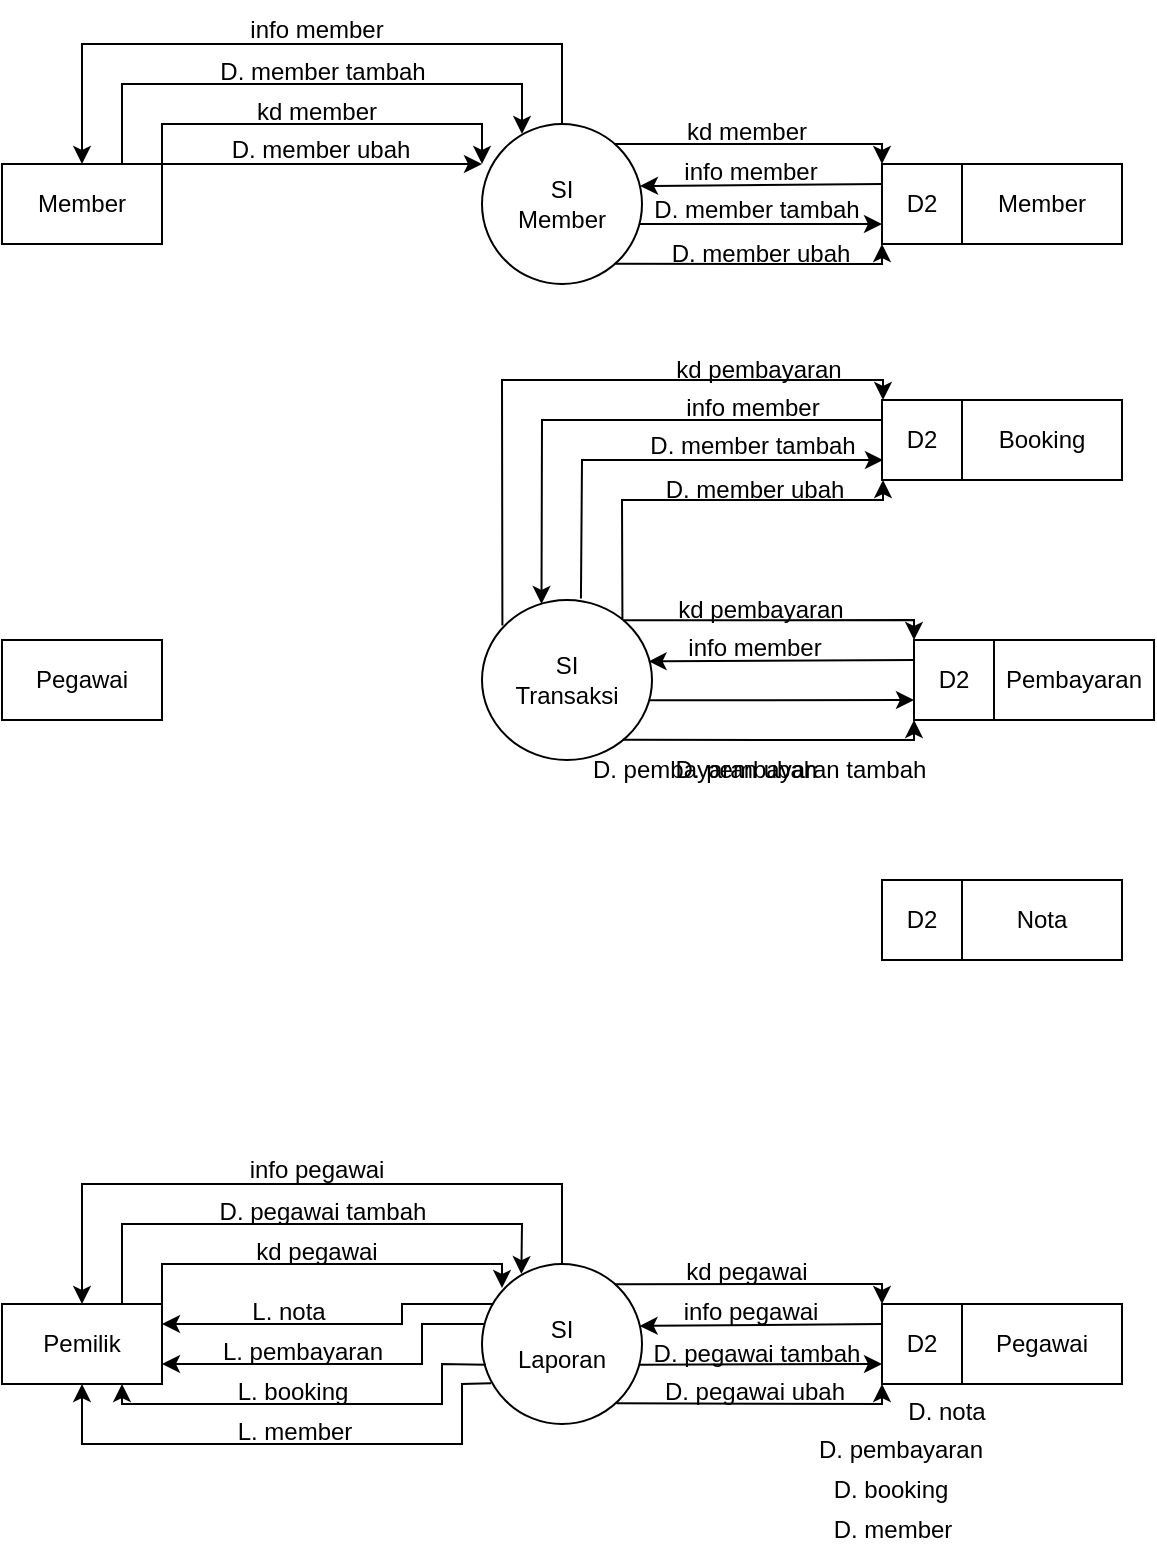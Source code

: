 <mxfile version="27.0.5" pages="3">
  <diagram name="level 0" id="R2WrA_b4PZg_kvOdXJxK">
    <mxGraphModel dx="335" dy="370" grid="1" gridSize="10" guides="1" tooltips="1" connect="1" arrows="1" fold="1" page="1" pageScale="1" pageWidth="827" pageHeight="1169" math="0" shadow="0">
      <root>
        <mxCell id="0" />
        <mxCell id="1" parent="0" />
        <mxCell id="bVanpwqHbQmfxKAmiebS-1" value="Member" style="rounded=0;whiteSpace=wrap;html=1;" vertex="1" parent="1">
          <mxGeometry x="80" y="82" width="80" height="40" as="geometry" />
        </mxCell>
        <mxCell id="bVanpwqHbQmfxKAmiebS-2" value="SI&lt;div&gt;Member&lt;/div&gt;" style="ellipse;whiteSpace=wrap;html=1;" vertex="1" parent="1">
          <mxGeometry x="320" y="62" width="80" height="80" as="geometry" />
        </mxCell>
        <mxCell id="bVanpwqHbQmfxKAmiebS-3" value="Member" style="rounded=0;whiteSpace=wrap;html=1;" vertex="1" parent="1">
          <mxGeometry x="560" y="82" width="80" height="40" as="geometry" />
        </mxCell>
        <mxCell id="bVanpwqHbQmfxKAmiebS-4" value="D2" style="rounded=0;whiteSpace=wrap;html=1;" vertex="1" parent="1">
          <mxGeometry x="520" y="82" width="40" height="40" as="geometry" />
        </mxCell>
        <mxCell id="bVanpwqHbQmfxKAmiebS-5" value="Pegawai" style="rounded=0;whiteSpace=wrap;html=1;" vertex="1" parent="1">
          <mxGeometry x="80" y="320" width="80" height="40" as="geometry" />
        </mxCell>
        <mxCell id="bVanpwqHbQmfxKAmiebS-6" value="SI&lt;div&gt;Transaksi&lt;/div&gt;" style="ellipse;whiteSpace=wrap;html=1;" vertex="1" parent="1">
          <mxGeometry x="320" y="300" width="85" height="80" as="geometry" />
        </mxCell>
        <mxCell id="bVanpwqHbQmfxKAmiebS-7" value="Pemilik" style="rounded=0;whiteSpace=wrap;html=1;" vertex="1" parent="1">
          <mxGeometry x="80" y="652" width="80" height="40" as="geometry" />
        </mxCell>
        <mxCell id="bVanpwqHbQmfxKAmiebS-8" value="SI&lt;div&gt;Laporan&lt;/div&gt;" style="ellipse;whiteSpace=wrap;html=1;" vertex="1" parent="1">
          <mxGeometry x="320" y="632" width="80" height="80" as="geometry" />
        </mxCell>
        <mxCell id="bVanpwqHbQmfxKAmiebS-9" value="Pegawai" style="rounded=0;whiteSpace=wrap;html=1;" vertex="1" parent="1">
          <mxGeometry x="560" y="652" width="80" height="40" as="geometry" />
        </mxCell>
        <mxCell id="bVanpwqHbQmfxKAmiebS-10" value="D2" style="rounded=0;whiteSpace=wrap;html=1;" vertex="1" parent="1">
          <mxGeometry x="520" y="652" width="40" height="40" as="geometry" />
        </mxCell>
        <mxCell id="bVanpwqHbQmfxKAmiebS-11" value="Booking" style="rounded=0;whiteSpace=wrap;html=1;" vertex="1" parent="1">
          <mxGeometry x="560" y="200" width="80" height="40" as="geometry" />
        </mxCell>
        <mxCell id="bVanpwqHbQmfxKAmiebS-12" value="D2" style="rounded=0;whiteSpace=wrap;html=1;" vertex="1" parent="1">
          <mxGeometry x="520" y="200" width="40" height="40" as="geometry" />
        </mxCell>
        <mxCell id="bVanpwqHbQmfxKAmiebS-17" value="Pembayaran" style="rounded=0;whiteSpace=wrap;html=1;" vertex="1" parent="1">
          <mxGeometry x="576" y="320" width="80" height="40" as="geometry" />
        </mxCell>
        <mxCell id="bVanpwqHbQmfxKAmiebS-18" value="D2" style="rounded=0;whiteSpace=wrap;html=1;" vertex="1" parent="1">
          <mxGeometry x="536" y="320" width="40" height="40" as="geometry" />
        </mxCell>
        <mxCell id="bVanpwqHbQmfxKAmiebS-19" value="Nota" style="rounded=0;whiteSpace=wrap;html=1;" vertex="1" parent="1">
          <mxGeometry x="560" y="440" width="80" height="40" as="geometry" />
        </mxCell>
        <mxCell id="bVanpwqHbQmfxKAmiebS-20" value="D2" style="rounded=0;whiteSpace=wrap;html=1;" vertex="1" parent="1">
          <mxGeometry x="520" y="440" width="40" height="40" as="geometry" />
        </mxCell>
        <mxCell id="bVanpwqHbQmfxKAmiebS-29" value="" style="endArrow=classic;html=1;rounded=0;exitX=0.75;exitY=0;exitDx=0;exitDy=0;entryX=0.246;entryY=0.063;entryDx=0;entryDy=0;entryPerimeter=0;" edge="1" parent="1" source="bVanpwqHbQmfxKAmiebS-7" target="bVanpwqHbQmfxKAmiebS-8">
          <mxGeometry width="50" height="50" relative="1" as="geometry">
            <mxPoint x="240" y="662" as="sourcePoint" />
            <mxPoint x="290" y="612" as="targetPoint" />
            <Array as="points">
              <mxPoint x="140" y="612" />
              <mxPoint x="340" y="612" />
            </Array>
          </mxGeometry>
        </mxCell>
        <mxCell id="bVanpwqHbQmfxKAmiebS-30" value="D. pegawai tambah" style="text;html=1;align=center;verticalAlign=middle;resizable=0;points=[];autosize=1;strokeColor=none;fillColor=none;" vertex="1" parent="1">
          <mxGeometry x="175" y="591" width="130" height="30" as="geometry" />
        </mxCell>
        <mxCell id="bVanpwqHbQmfxKAmiebS-31" value="" style="endArrow=classic;html=1;rounded=0;entryX=0.5;entryY=0;entryDx=0;entryDy=0;exitX=0.5;exitY=0;exitDx=0;exitDy=0;" edge="1" parent="1" source="bVanpwqHbQmfxKAmiebS-8" target="bVanpwqHbQmfxKAmiebS-7">
          <mxGeometry width="50" height="50" relative="1" as="geometry">
            <mxPoint x="210" y="602" as="sourcePoint" />
            <mxPoint x="260" y="552" as="targetPoint" />
            <Array as="points">
              <mxPoint x="360" y="592" />
              <mxPoint x="120" y="592" />
            </Array>
          </mxGeometry>
        </mxCell>
        <mxCell id="bVanpwqHbQmfxKAmiebS-32" value="info pegawai" style="text;html=1;align=center;verticalAlign=middle;resizable=0;points=[];autosize=1;strokeColor=none;fillColor=none;" vertex="1" parent="1">
          <mxGeometry x="192" y="570" width="90" height="30" as="geometry" />
        </mxCell>
        <mxCell id="bVanpwqHbQmfxKAmiebS-38" value="" style="endArrow=classic;html=1;rounded=0;exitX=0;exitY=0.25;exitDx=0;exitDy=0;entryX=0.985;entryY=0.387;entryDx=0;entryDy=0;entryPerimeter=0;" edge="1" parent="1" source="bVanpwqHbQmfxKAmiebS-10" target="bVanpwqHbQmfxKAmiebS-8">
          <mxGeometry width="50" height="50" relative="1" as="geometry">
            <mxPoint x="470" y="652" as="sourcePoint" />
            <mxPoint x="430" y="662" as="targetPoint" />
          </mxGeometry>
        </mxCell>
        <mxCell id="bVanpwqHbQmfxKAmiebS-39" value="" style="endArrow=classic;html=1;rounded=0;exitX=0.982;exitY=0.629;exitDx=0;exitDy=0;exitPerimeter=0;entryX=0;entryY=0.75;entryDx=0;entryDy=0;" edge="1" parent="1" source="bVanpwqHbQmfxKAmiebS-8" target="bVanpwqHbQmfxKAmiebS-10">
          <mxGeometry width="50" height="50" relative="1" as="geometry">
            <mxPoint x="470" y="652" as="sourcePoint" />
            <mxPoint x="520" y="702" as="targetPoint" />
          </mxGeometry>
        </mxCell>
        <mxCell id="bVanpwqHbQmfxKAmiebS-40" value="D. pegawai tambah" style="text;html=1;align=center;verticalAlign=middle;resizable=0;points=[];autosize=1;strokeColor=none;fillColor=none;" vertex="1" parent="1">
          <mxGeometry x="392" y="662" width="130" height="30" as="geometry" />
        </mxCell>
        <mxCell id="bVanpwqHbQmfxKAmiebS-41" value="info pegawai" style="text;html=1;align=center;verticalAlign=middle;resizable=0;points=[];autosize=1;strokeColor=none;fillColor=none;" vertex="1" parent="1">
          <mxGeometry x="409" y="641" width="90" height="30" as="geometry" />
        </mxCell>
        <mxCell id="bVanpwqHbQmfxKAmiebS-47" value="D. nota" style="text;html=1;align=center;verticalAlign=middle;resizable=0;points=[];autosize=1;strokeColor=none;fillColor=none;" vertex="1" parent="1">
          <mxGeometry x="522" y="691" width="60" height="30" as="geometry" />
        </mxCell>
        <mxCell id="bVanpwqHbQmfxKAmiebS-49" value="D. pembayaran" style="text;html=1;align=center;verticalAlign=middle;resizable=0;points=[];autosize=1;strokeColor=none;fillColor=none;" vertex="1" parent="1">
          <mxGeometry x="474" y="710" width="110" height="30" as="geometry" />
        </mxCell>
        <mxCell id="bVanpwqHbQmfxKAmiebS-51" value="D. booking" style="text;html=1;align=center;verticalAlign=middle;resizable=0;points=[];autosize=1;strokeColor=none;fillColor=none;" vertex="1" parent="1">
          <mxGeometry x="484" y="730" width="80" height="30" as="geometry" />
        </mxCell>
        <mxCell id="bVanpwqHbQmfxKAmiebS-52" value="D. member" style="text;html=1;align=center;verticalAlign=middle;resizable=0;points=[];autosize=1;strokeColor=none;fillColor=none;" vertex="1" parent="1">
          <mxGeometry x="485" y="750" width="80" height="30" as="geometry" />
        </mxCell>
        <mxCell id="bVanpwqHbQmfxKAmiebS-56" value="" style="endArrow=classic;html=1;rounded=0;exitX=0.057;exitY=0.746;exitDx=0;exitDy=0;exitPerimeter=0;entryX=0.5;entryY=1;entryDx=0;entryDy=0;" edge="1" parent="1" source="bVanpwqHbQmfxKAmiebS-8" target="bVanpwqHbQmfxKAmiebS-7">
          <mxGeometry width="50" height="50" relative="1" as="geometry">
            <mxPoint x="212" y="762" as="sourcePoint" />
            <mxPoint x="140" y="712" as="targetPoint" />
            <Array as="points">
              <mxPoint x="310" y="692" />
              <mxPoint x="310" y="722" />
              <mxPoint x="120" y="722" />
            </Array>
          </mxGeometry>
        </mxCell>
        <mxCell id="bVanpwqHbQmfxKAmiebS-57" value="" style="endArrow=classic;html=1;rounded=0;entryX=0.75;entryY=1;entryDx=0;entryDy=0;exitX=0.024;exitY=0.629;exitDx=0;exitDy=0;exitPerimeter=0;" edge="1" parent="1" source="bVanpwqHbQmfxKAmiebS-8" target="bVanpwqHbQmfxKAmiebS-7">
          <mxGeometry width="50" height="50" relative="1" as="geometry">
            <mxPoint x="210" y="672" as="sourcePoint" />
            <mxPoint x="260" y="622" as="targetPoint" />
            <Array as="points">
              <mxPoint x="300" y="682" />
              <mxPoint x="300" y="702" />
              <mxPoint x="140" y="702" />
            </Array>
          </mxGeometry>
        </mxCell>
        <mxCell id="bVanpwqHbQmfxKAmiebS-58" value="" style="endArrow=classic;html=1;rounded=0;entryX=1;entryY=0.75;entryDx=0;entryDy=0;exitX=0.017;exitY=0.375;exitDx=0;exitDy=0;exitPerimeter=0;" edge="1" parent="1" source="bVanpwqHbQmfxKAmiebS-8" target="bVanpwqHbQmfxKAmiebS-7">
          <mxGeometry width="50" height="50" relative="1" as="geometry">
            <mxPoint x="310" y="652" as="sourcePoint" />
            <mxPoint x="280" y="642" as="targetPoint" />
            <Array as="points">
              <mxPoint x="290" y="662" />
              <mxPoint x="290" y="682" />
            </Array>
          </mxGeometry>
        </mxCell>
        <mxCell id="bVanpwqHbQmfxKAmiebS-59" value="" style="endArrow=classic;html=1;rounded=0;entryX=1;entryY=0.25;entryDx=0;entryDy=0;exitX=0.067;exitY=0.25;exitDx=0;exitDy=0;exitPerimeter=0;" edge="1" parent="1" source="bVanpwqHbQmfxKAmiebS-8" target="bVanpwqHbQmfxKAmiebS-7">
          <mxGeometry width="50" height="50" relative="1" as="geometry">
            <mxPoint x="230" y="662" as="sourcePoint" />
            <mxPoint x="280" y="612" as="targetPoint" />
            <Array as="points">
              <mxPoint x="280" y="652" />
              <mxPoint x="280" y="662" />
            </Array>
          </mxGeometry>
        </mxCell>
        <mxCell id="bVanpwqHbQmfxKAmiebS-60" value="L. nota" style="text;html=1;align=center;verticalAlign=middle;resizable=0;points=[];autosize=1;strokeColor=none;fillColor=none;" vertex="1" parent="1">
          <mxGeometry x="193" y="641" width="60" height="30" as="geometry" />
        </mxCell>
        <mxCell id="bVanpwqHbQmfxKAmiebS-61" value="L. pembayaran" style="text;html=1;align=center;verticalAlign=middle;resizable=0;points=[];autosize=1;strokeColor=none;fillColor=none;" vertex="1" parent="1">
          <mxGeometry x="180" y="661" width="100" height="30" as="geometry" />
        </mxCell>
        <mxCell id="bVanpwqHbQmfxKAmiebS-62" value="L. booking" style="text;html=1;align=center;verticalAlign=middle;resizable=0;points=[];autosize=1;strokeColor=none;fillColor=none;" vertex="1" parent="1">
          <mxGeometry x="185" y="681" width="80" height="30" as="geometry" />
        </mxCell>
        <mxCell id="bVanpwqHbQmfxKAmiebS-63" value="L. member" style="text;html=1;align=center;verticalAlign=middle;resizable=0;points=[];autosize=1;strokeColor=none;fillColor=none;" vertex="1" parent="1">
          <mxGeometry x="186" y="701" width="80" height="30" as="geometry" />
        </mxCell>
        <mxCell id="bVanpwqHbQmfxKAmiebS-65" value="" style="endArrow=classic;html=1;rounded=0;exitX=0.75;exitY=0;exitDx=0;exitDy=0;entryX=0.246;entryY=0.063;entryDx=0;entryDy=0;entryPerimeter=0;" edge="1" parent="1">
          <mxGeometry width="50" height="50" relative="1" as="geometry">
            <mxPoint x="140" y="82" as="sourcePoint" />
            <mxPoint x="340" y="67" as="targetPoint" />
            <Array as="points">
              <mxPoint x="140" y="42" />
              <mxPoint x="340" y="42" />
            </Array>
          </mxGeometry>
        </mxCell>
        <mxCell id="bVanpwqHbQmfxKAmiebS-66" value="D. member tambah" style="text;html=1;align=center;verticalAlign=middle;resizable=0;points=[];autosize=1;strokeColor=none;fillColor=none;" vertex="1" parent="1">
          <mxGeometry x="175" y="21" width="130" height="30" as="geometry" />
        </mxCell>
        <mxCell id="bVanpwqHbQmfxKAmiebS-67" value="" style="endArrow=classic;html=1;rounded=0;entryX=0.5;entryY=0;entryDx=0;entryDy=0;exitX=0.5;exitY=0;exitDx=0;exitDy=0;" edge="1" parent="1">
          <mxGeometry width="50" height="50" relative="1" as="geometry">
            <mxPoint x="360" y="62" as="sourcePoint" />
            <mxPoint x="120" y="82" as="targetPoint" />
            <Array as="points">
              <mxPoint x="360" y="22" />
              <mxPoint x="120" y="22" />
            </Array>
          </mxGeometry>
        </mxCell>
        <mxCell id="bVanpwqHbQmfxKAmiebS-68" value="info member" style="text;html=1;align=center;verticalAlign=middle;resizable=0;points=[];autosize=1;strokeColor=none;fillColor=none;" vertex="1" parent="1">
          <mxGeometry x="192" width="90" height="30" as="geometry" />
        </mxCell>
        <mxCell id="bVanpwqHbQmfxKAmiebS-69" value="" style="endArrow=classic;html=1;rounded=0;exitX=0;exitY=0.25;exitDx=0;exitDy=0;entryX=0.985;entryY=0.387;entryDx=0;entryDy=0;entryPerimeter=0;" edge="1" parent="1">
          <mxGeometry width="50" height="50" relative="1" as="geometry">
            <mxPoint x="520" y="92" as="sourcePoint" />
            <mxPoint x="399" y="93" as="targetPoint" />
          </mxGeometry>
        </mxCell>
        <mxCell id="bVanpwqHbQmfxKAmiebS-70" value="" style="endArrow=classic;html=1;rounded=0;exitX=0.982;exitY=0.629;exitDx=0;exitDy=0;exitPerimeter=0;entryX=0;entryY=0.75;entryDx=0;entryDy=0;" edge="1" parent="1">
          <mxGeometry width="50" height="50" relative="1" as="geometry">
            <mxPoint x="399" y="112" as="sourcePoint" />
            <mxPoint x="520" y="112" as="targetPoint" />
          </mxGeometry>
        </mxCell>
        <mxCell id="bVanpwqHbQmfxKAmiebS-71" value="D. member tambah" style="text;html=1;align=center;verticalAlign=middle;resizable=0;points=[];autosize=1;strokeColor=none;fillColor=none;" vertex="1" parent="1">
          <mxGeometry x="392" y="90" width="130" height="30" as="geometry" />
        </mxCell>
        <mxCell id="bVanpwqHbQmfxKAmiebS-72" value="info member" style="text;html=1;align=center;verticalAlign=middle;resizable=0;points=[];autosize=1;strokeColor=none;fillColor=none;" vertex="1" parent="1">
          <mxGeometry x="409" y="71" width="90" height="30" as="geometry" />
        </mxCell>
        <mxCell id="bVanpwqHbQmfxKAmiebS-73" value="" style="endArrow=classic;html=1;rounded=0;exitX=1;exitY=0;exitDx=0;exitDy=0;" edge="1" parent="1" source="bVanpwqHbQmfxKAmiebS-1">
          <mxGeometry width="50" height="50" relative="1" as="geometry">
            <mxPoint x="190" y="112" as="sourcePoint" />
            <mxPoint x="320" y="82" as="targetPoint" />
            <Array as="points">
              <mxPoint x="160" y="62" />
              <mxPoint x="320" y="62" />
            </Array>
          </mxGeometry>
        </mxCell>
        <mxCell id="bVanpwqHbQmfxKAmiebS-76" value="kd member" style="text;html=1;align=center;verticalAlign=middle;resizable=0;points=[];autosize=1;strokeColor=none;fillColor=none;" vertex="1" parent="1">
          <mxGeometry x="197" y="41" width="80" height="30" as="geometry" />
        </mxCell>
        <mxCell id="bVanpwqHbQmfxKAmiebS-77" value="" style="endArrow=classic;html=1;rounded=0;exitX=1;exitY=0;exitDx=0;exitDy=0;" edge="1" parent="1" source="bVanpwqHbQmfxKAmiebS-7">
          <mxGeometry width="50" height="50" relative="1" as="geometry">
            <mxPoint x="220" y="642" as="sourcePoint" />
            <mxPoint x="330" y="644" as="targetPoint" />
            <Array as="points">
              <mxPoint x="160" y="632" />
              <mxPoint x="330" y="632" />
            </Array>
          </mxGeometry>
        </mxCell>
        <mxCell id="bVanpwqHbQmfxKAmiebS-79" value="kd pegawai" style="text;html=1;align=center;verticalAlign=middle;resizable=0;points=[];autosize=1;strokeColor=none;fillColor=none;" vertex="1" parent="1">
          <mxGeometry x="197" y="611" width="80" height="30" as="geometry" />
        </mxCell>
        <mxCell id="bVanpwqHbQmfxKAmiebS-80" value="" style="endArrow=classic;html=1;rounded=0;exitX=0.831;exitY=0.126;exitDx=0;exitDy=0;entryX=0;entryY=0;entryDx=0;entryDy=0;exitPerimeter=0;" edge="1" parent="1" source="bVanpwqHbQmfxKAmiebS-8" target="bVanpwqHbQmfxKAmiebS-10">
          <mxGeometry width="50" height="50" relative="1" as="geometry">
            <mxPoint x="390" y="562" as="sourcePoint" />
            <mxPoint x="440" y="512" as="targetPoint" />
            <Array as="points">
              <mxPoint x="520" y="642" />
            </Array>
          </mxGeometry>
        </mxCell>
        <mxCell id="bVanpwqHbQmfxKAmiebS-81" value="kd pegawai" style="text;html=1;align=center;verticalAlign=middle;resizable=0;points=[];autosize=1;strokeColor=none;fillColor=none;" vertex="1" parent="1">
          <mxGeometry x="412" y="621" width="80" height="30" as="geometry" />
        </mxCell>
        <mxCell id="bVanpwqHbQmfxKAmiebS-82" value="" style="endArrow=classic;html=1;rounded=0;exitX=0.831;exitY=0.126;exitDx=0;exitDy=0;entryX=0;entryY=0;entryDx=0;entryDy=0;exitPerimeter=0;" edge="1" parent="1">
          <mxGeometry width="50" height="50" relative="1" as="geometry">
            <mxPoint x="386" y="72" as="sourcePoint" />
            <mxPoint x="520" y="82" as="targetPoint" />
            <Array as="points">
              <mxPoint x="520" y="72" />
            </Array>
          </mxGeometry>
        </mxCell>
        <mxCell id="bVanpwqHbQmfxKAmiebS-83" value="kd member" style="text;html=1;align=center;verticalAlign=middle;resizable=0;points=[];autosize=1;strokeColor=none;fillColor=none;" vertex="1" parent="1">
          <mxGeometry x="412" y="51" width="80" height="30" as="geometry" />
        </mxCell>
        <mxCell id="bVanpwqHbQmfxKAmiebS-84" value="" style="endArrow=classic;html=1;rounded=0;exitX=1;exitY=0;exitDx=0;exitDy=0;" edge="1" parent="1" source="bVanpwqHbQmfxKAmiebS-1">
          <mxGeometry width="50" height="50" relative="1" as="geometry">
            <mxPoint x="260" y="202" as="sourcePoint" />
            <mxPoint x="320" y="82" as="targetPoint" />
          </mxGeometry>
        </mxCell>
        <mxCell id="bVanpwqHbQmfxKAmiebS-85" value="D. member ubah" style="text;html=1;align=center;verticalAlign=middle;resizable=0;points=[];autosize=1;strokeColor=none;fillColor=none;" vertex="1" parent="1">
          <mxGeometry x="184" y="60" width="110" height="30" as="geometry" />
        </mxCell>
        <mxCell id="bVanpwqHbQmfxKAmiebS-87" value="" style="endArrow=classic;html=1;rounded=0;exitX=0.831;exitY=0.874;exitDx=0;exitDy=0;entryX=0;entryY=1;entryDx=0;entryDy=0;exitPerimeter=0;" edge="1" parent="1" source="bVanpwqHbQmfxKAmiebS-2" target="bVanpwqHbQmfxKAmiebS-4">
          <mxGeometry width="50" height="50" relative="1" as="geometry">
            <mxPoint x="410" y="132" as="sourcePoint" />
            <mxPoint x="520" y="132" as="targetPoint" />
            <Array as="points">
              <mxPoint x="520" y="132" />
            </Array>
          </mxGeometry>
        </mxCell>
        <mxCell id="bVanpwqHbQmfxKAmiebS-90" value="D. member ubah" style="text;html=1;align=center;verticalAlign=middle;resizable=0;points=[];autosize=1;strokeColor=none;fillColor=none;" vertex="1" parent="1">
          <mxGeometry x="404" y="112" width="110" height="30" as="geometry" />
        </mxCell>
        <mxCell id="bVanpwqHbQmfxKAmiebS-91" value="" style="endArrow=classic;html=1;rounded=0;exitX=0.841;exitY=0.871;exitDx=0;exitDy=0;exitPerimeter=0;entryX=0;entryY=1;entryDx=0;entryDy=0;" edge="1" parent="1" source="bVanpwqHbQmfxKAmiebS-8" target="bVanpwqHbQmfxKAmiebS-10">
          <mxGeometry width="50" height="50" relative="1" as="geometry">
            <mxPoint x="440" y="772" as="sourcePoint" />
            <mxPoint x="470" y="702" as="targetPoint" />
            <Array as="points">
              <mxPoint x="520" y="702" />
            </Array>
          </mxGeometry>
        </mxCell>
        <mxCell id="bVanpwqHbQmfxKAmiebS-92" value="D. pegawai ubah" style="text;html=1;align=center;verticalAlign=middle;resizable=0;points=[];autosize=1;strokeColor=none;fillColor=none;" vertex="1" parent="1">
          <mxGeometry x="401" y="681" width="110" height="30" as="geometry" />
        </mxCell>
        <mxCell id="bVanpwqHbQmfxKAmiebS-102" value="" style="endArrow=classic;html=1;rounded=0;exitX=0;exitY=0.25;exitDx=0;exitDy=0;entryX=0.98;entryY=0.383;entryDx=0;entryDy=0;entryPerimeter=0;" edge="1" parent="1" source="bVanpwqHbQmfxKAmiebS-18" target="bVanpwqHbQmfxKAmiebS-6">
          <mxGeometry width="50" height="50" relative="1" as="geometry">
            <mxPoint x="522" y="330" as="sourcePoint" />
            <mxPoint x="401" y="331" as="targetPoint" />
          </mxGeometry>
        </mxCell>
        <mxCell id="bVanpwqHbQmfxKAmiebS-103" value="" style="endArrow=classic;html=1;rounded=0;exitX=0.985;exitY=0.627;exitDx=0;exitDy=0;exitPerimeter=0;entryX=0;entryY=0.75;entryDx=0;entryDy=0;" edge="1" parent="1" source="bVanpwqHbQmfxKAmiebS-6" target="bVanpwqHbQmfxKAmiebS-18">
          <mxGeometry width="50" height="50" relative="1" as="geometry">
            <mxPoint x="401" y="350" as="sourcePoint" />
            <mxPoint x="522" y="350" as="targetPoint" />
          </mxGeometry>
        </mxCell>
        <mxCell id="bVanpwqHbQmfxKAmiebS-104" value="D. pembayaran tambah" style="text;html=1;align=center;verticalAlign=middle;resizable=0;points=[];autosize=1;strokeColor=none;fillColor=none;" vertex="1" parent="1">
          <mxGeometry x="404" y="370" width="150" height="30" as="geometry" />
        </mxCell>
        <mxCell id="bVanpwqHbQmfxKAmiebS-105" value="info member" style="text;html=1;align=center;verticalAlign=middle;resizable=0;points=[];autosize=1;strokeColor=none;fillColor=none;" vertex="1" parent="1">
          <mxGeometry x="411" y="309" width="90" height="30" as="geometry" />
        </mxCell>
        <mxCell id="bVanpwqHbQmfxKAmiebS-106" value="" style="endArrow=classic;html=1;rounded=0;entryX=0;entryY=0;entryDx=0;entryDy=0;exitX=0.832;exitY=0.127;exitDx=0;exitDy=0;exitPerimeter=0;" edge="1" parent="1" source="bVanpwqHbQmfxKAmiebS-6" target="bVanpwqHbQmfxKAmiebS-18">
          <mxGeometry width="50" height="50" relative="1" as="geometry">
            <mxPoint x="390" y="310" as="sourcePoint" />
            <mxPoint x="522" y="320" as="targetPoint" />
            <Array as="points">
              <mxPoint x="536" y="310" />
            </Array>
          </mxGeometry>
        </mxCell>
        <mxCell id="bVanpwqHbQmfxKAmiebS-107" value="" style="endArrow=classic;html=1;rounded=0;entryX=0;entryY=1;entryDx=0;entryDy=0;exitX=0.83;exitY=0.874;exitDx=0;exitDy=0;exitPerimeter=0;" edge="1" parent="1" source="bVanpwqHbQmfxKAmiebS-6" target="bVanpwqHbQmfxKAmiebS-18">
          <mxGeometry width="50" height="50" relative="1" as="geometry">
            <mxPoint x="390" y="370" as="sourcePoint" />
            <mxPoint x="522" y="360" as="targetPoint" />
            <Array as="points">
              <mxPoint x="536" y="370" />
            </Array>
          </mxGeometry>
        </mxCell>
        <mxCell id="bVanpwqHbQmfxKAmiebS-108" value="D. pembayaran ubah" style="text;html=1;align=center;verticalAlign=middle;resizable=0;points=[];autosize=1;strokeColor=none;fillColor=none;" vertex="1" parent="1">
          <mxGeometry x="361" y="370" width="140" height="30" as="geometry" />
        </mxCell>
        <mxCell id="bVanpwqHbQmfxKAmiebS-109" value="kd pembayaran" style="text;html=1;align=center;verticalAlign=middle;resizable=0;points=[];autosize=1;strokeColor=none;fillColor=none;" vertex="1" parent="1">
          <mxGeometry x="404" y="290" width="110" height="30" as="geometry" />
        </mxCell>
        <mxCell id="bVanpwqHbQmfxKAmiebS-111" value="" style="endArrow=classic;html=1;rounded=0;exitX=0;exitY=0.25;exitDx=0;exitDy=0;entryX=0.35;entryY=0.025;entryDx=0;entryDy=0;entryPerimeter=0;" edge="1" parent="1" target="bVanpwqHbQmfxKAmiebS-6">
          <mxGeometry width="50" height="50" relative="1" as="geometry">
            <mxPoint x="520.5" y="210" as="sourcePoint" />
            <mxPoint x="401.5" y="211" as="targetPoint" />
            <Array as="points">
              <mxPoint x="350" y="210" />
            </Array>
          </mxGeometry>
        </mxCell>
        <mxCell id="bVanpwqHbQmfxKAmiebS-112" value="" style="endArrow=classic;html=1;rounded=0;exitX=0.582;exitY=-0.009;exitDx=0;exitDy=0;exitPerimeter=0;entryX=0;entryY=0.75;entryDx=0;entryDy=0;" edge="1" parent="1" source="bVanpwqHbQmfxKAmiebS-6">
          <mxGeometry width="50" height="50" relative="1" as="geometry">
            <mxPoint x="402.5" y="230" as="sourcePoint" />
            <mxPoint x="520.5" y="230" as="targetPoint" />
            <Array as="points">
              <mxPoint x="370" y="230" />
            </Array>
          </mxGeometry>
        </mxCell>
        <mxCell id="bVanpwqHbQmfxKAmiebS-113" value="D. member tambah" style="text;html=1;align=center;verticalAlign=middle;resizable=0;points=[];autosize=1;strokeColor=none;fillColor=none;" vertex="1" parent="1">
          <mxGeometry x="389.5" y="208" width="130" height="30" as="geometry" />
        </mxCell>
        <mxCell id="bVanpwqHbQmfxKAmiebS-114" value="info member" style="text;html=1;align=center;verticalAlign=middle;resizable=0;points=[];autosize=1;strokeColor=none;fillColor=none;" vertex="1" parent="1">
          <mxGeometry x="409.5" y="189" width="90" height="30" as="geometry" />
        </mxCell>
        <mxCell id="bVanpwqHbQmfxKAmiebS-115" value="" style="endArrow=classic;html=1;rounded=0;entryX=0;entryY=0;entryDx=0;entryDy=0;exitX=0.12;exitY=0.16;exitDx=0;exitDy=0;exitPerimeter=0;shadow=0;" edge="1" parent="1" source="bVanpwqHbQmfxKAmiebS-6">
          <mxGeometry width="50" height="50" relative="1" as="geometry">
            <mxPoint x="389.5" y="190" as="sourcePoint" />
            <mxPoint x="520.5" y="200" as="targetPoint" />
            <Array as="points">
              <mxPoint x="330" y="190" />
              <mxPoint x="520.5" y="190" />
            </Array>
          </mxGeometry>
        </mxCell>
        <mxCell id="bVanpwqHbQmfxKAmiebS-116" value="" style="endArrow=classic;html=1;rounded=0;entryX=0;entryY=1;entryDx=0;entryDy=0;exitX=0.826;exitY=0.123;exitDx=0;exitDy=0;exitPerimeter=0;" edge="1" parent="1" source="bVanpwqHbQmfxKAmiebS-6">
          <mxGeometry width="50" height="50" relative="1" as="geometry">
            <mxPoint x="390" y="250" as="sourcePoint" />
            <mxPoint x="520.5" y="240" as="targetPoint" />
            <Array as="points">
              <mxPoint x="390" y="250" />
              <mxPoint x="520.5" y="250" />
            </Array>
          </mxGeometry>
        </mxCell>
        <mxCell id="bVanpwqHbQmfxKAmiebS-117" value="D. member ubah" style="text;html=1;align=center;verticalAlign=middle;resizable=0;points=[];autosize=1;strokeColor=none;fillColor=none;" vertex="1" parent="1">
          <mxGeometry x="401" y="230" width="110" height="30" as="geometry" />
        </mxCell>
        <mxCell id="bVanpwqHbQmfxKAmiebS-118" value="kd pembayaran" style="text;html=1;align=center;verticalAlign=middle;resizable=0;points=[];autosize=1;strokeColor=none;fillColor=none;" vertex="1" parent="1">
          <mxGeometry x="402.5" y="170" width="110" height="30" as="geometry" />
        </mxCell>
      </root>
    </mxGraphModel>
  </diagram>
  <diagram id="A4lJilHg67AQGWBduvcJ" name="booking">
    <mxGraphModel dx="820" dy="398" grid="1" gridSize="10" guides="1" tooltips="1" connect="1" arrows="1" fold="1" page="1" pageScale="1" pageWidth="827" pageHeight="1169" math="0" shadow="0">
      <root>
        <mxCell id="0" />
        <mxCell id="1" parent="0" />
        <mxCell id="fjZRa8HQxuq6wXrce_W--1" value="Member" style="rounded=0;whiteSpace=wrap;html=1;" vertex="1" parent="1">
          <mxGeometry x="120" y="220" width="80" height="40" as="geometry" />
        </mxCell>
        <mxCell id="1IP4IImZ8efh-nmbTzxj-1" value="SI&lt;div&gt;Tambah&lt;br&gt;&lt;div&gt;Booking&lt;/div&gt;&lt;/div&gt;" style="ellipse;whiteSpace=wrap;html=1;" vertex="1" parent="1">
          <mxGeometry x="320" y="80" width="80" height="80" as="geometry" />
        </mxCell>
        <mxCell id="1IP4IImZ8efh-nmbTzxj-2" value="SI&lt;div&gt;Cari&lt;br&gt;&lt;div&gt;Booking&lt;/div&gt;&lt;/div&gt;" style="ellipse;whiteSpace=wrap;html=1;" vertex="1" parent="1">
          <mxGeometry x="320" y="320" width="80" height="80" as="geometry" />
        </mxCell>
        <mxCell id="1IP4IImZ8efh-nmbTzxj-3" value="SI&lt;div&gt;Ubah&lt;br&gt;&lt;div&gt;Booking&lt;/div&gt;&lt;/div&gt;" style="ellipse;whiteSpace=wrap;html=1;" vertex="1" parent="1">
          <mxGeometry x="320" y="200" width="80" height="80" as="geometry" />
        </mxCell>
        <mxCell id="DtTMAaiT4zGcGQjiEdX3-1" value="Booking" style="rounded=0;whiteSpace=wrap;html=1;" vertex="1" parent="1">
          <mxGeometry x="560" y="220" width="80" height="40" as="geometry" />
        </mxCell>
        <mxCell id="DtTMAaiT4zGcGQjiEdX3-2" value="D1" style="rounded=0;whiteSpace=wrap;html=1;" vertex="1" parent="1">
          <mxGeometry x="520" y="220" width="40" height="40" as="geometry" />
        </mxCell>
        <mxCell id="wrnKqIkx7TInUf8MgBKT-1" value="" style="endArrow=classic;html=1;rounded=0;exitX=0.008;exitY=0.621;exitDx=0;exitDy=0;exitPerimeter=0;entryX=1;entryY=0.75;entryDx=0;entryDy=0;" edge="1" parent="1" source="1IP4IImZ8efh-nmbTzxj-3" target="fjZRa8HQxuq6wXrce_W--1">
          <mxGeometry width="50" height="50" relative="1" as="geometry">
            <mxPoint x="250" y="310" as="sourcePoint" />
            <mxPoint x="300" y="260" as="targetPoint" />
          </mxGeometry>
        </mxCell>
        <mxCell id="wrnKqIkx7TInUf8MgBKT-2" value="" style="endArrow=classic;html=1;rounded=0;exitX=0.628;exitY=0.017;exitDx=0;exitDy=0;exitPerimeter=0;" edge="1" parent="1" source="fjZRa8HQxuq6wXrce_W--1">
          <mxGeometry width="50" height="50" relative="1" as="geometry">
            <mxPoint x="190" y="150" as="sourcePoint" />
            <mxPoint x="321" y="130" as="targetPoint" />
            <Array as="points">
              <mxPoint x="170" y="130" />
            </Array>
          </mxGeometry>
        </mxCell>
        <mxCell id="U6n-fsN_WdWxz53TmtDt-1" value="" style="endArrow=classic;html=1;rounded=0;entryX=0.373;entryY=0.046;entryDx=0;entryDy=0;exitX=0.008;exitY=0.384;exitDx=0;exitDy=0;exitPerimeter=0;entryPerimeter=0;" edge="1" parent="1" source="1IP4IImZ8efh-nmbTzxj-1" target="fjZRa8HQxuq6wXrce_W--1">
          <mxGeometry width="50" height="50" relative="1" as="geometry">
            <mxPoint x="390" y="190" as="sourcePoint" />
            <mxPoint x="440" y="140" as="targetPoint" />
            <Array as="points">
              <mxPoint x="150" y="110" />
            </Array>
          </mxGeometry>
        </mxCell>
        <mxCell id="U6n-fsN_WdWxz53TmtDt-2" value="" style="endArrow=classic;html=1;rounded=0;exitX=1;exitY=0.25;exitDx=0;exitDy=0;entryX=0.022;entryY=0.386;entryDx=0;entryDy=0;entryPerimeter=0;" edge="1" parent="1" source="fjZRa8HQxuq6wXrce_W--1" target="1IP4IImZ8efh-nmbTzxj-3">
          <mxGeometry width="50" height="50" relative="1" as="geometry">
            <mxPoint x="130" y="390" as="sourcePoint" />
            <mxPoint x="180" y="340" as="targetPoint" />
          </mxGeometry>
        </mxCell>
        <mxCell id="U6n-fsN_WdWxz53TmtDt-4" value="" style="endArrow=classic;html=1;rounded=0;entryX=0.025;entryY=0.61;entryDx=0;entryDy=0;entryPerimeter=0;" edge="1" parent="1" target="1IP4IImZ8efh-nmbTzxj-2">
          <mxGeometry width="50" height="50" relative="1" as="geometry">
            <mxPoint x="150" y="260" as="sourcePoint" />
            <mxPoint x="290" y="370" as="targetPoint" />
            <Array as="points">
              <mxPoint x="150" y="370" />
            </Array>
          </mxGeometry>
        </mxCell>
        <mxCell id="U6n-fsN_WdWxz53TmtDt-5" value="" style="endArrow=classic;html=1;rounded=0;exitX=0.014;exitY=0.379;exitDx=0;exitDy=0;exitPerimeter=0;entryX=0.614;entryY=1.014;entryDx=0;entryDy=0;entryPerimeter=0;" edge="1" parent="1" source="1IP4IImZ8efh-nmbTzxj-2" target="fjZRa8HQxuq6wXrce_W--1">
          <mxGeometry width="50" height="50" relative="1" as="geometry">
            <mxPoint x="190" y="330" as="sourcePoint" />
            <mxPoint x="240" y="280" as="targetPoint" />
            <Array as="points">
              <mxPoint x="170" y="350" />
            </Array>
          </mxGeometry>
        </mxCell>
        <mxCell id="U6n-fsN_WdWxz53TmtDt-6" value="" style="endArrow=classic;html=1;rounded=0;exitX=0.614;exitY=-0.055;exitDx=0;exitDy=0;exitPerimeter=0;entryX=1.016;entryY=0.383;entryDx=0;entryDy=0;entryPerimeter=0;" edge="1" parent="1" source="DtTMAaiT4zGcGQjiEdX3-1" target="1IP4IImZ8efh-nmbTzxj-1">
          <mxGeometry width="50" height="50" relative="1" as="geometry">
            <mxPoint x="300" y="230" as="sourcePoint" />
            <mxPoint x="350" y="180" as="targetPoint" />
            <Array as="points">
              <mxPoint x="610" y="110" />
            </Array>
          </mxGeometry>
        </mxCell>
        <mxCell id="U6n-fsN_WdWxz53TmtDt-7" value="" style="endArrow=classic;html=1;rounded=0;exitX=0.979;exitY=0.628;exitDx=0;exitDy=0;exitPerimeter=0;entryX=0.365;entryY=0.004;entryDx=0;entryDy=0;entryPerimeter=0;" edge="1" parent="1" source="1IP4IImZ8efh-nmbTzxj-1" target="DtTMAaiT4zGcGQjiEdX3-1">
          <mxGeometry width="50" height="50" relative="1" as="geometry">
            <mxPoint x="510" y="210" as="sourcePoint" />
            <mxPoint x="560" y="160" as="targetPoint" />
            <Array as="points">
              <mxPoint x="590" y="130" />
            </Array>
          </mxGeometry>
        </mxCell>
        <mxCell id="U6n-fsN_WdWxz53TmtDt-8" value="" style="endArrow=classic;html=1;rounded=0;exitX=0.008;exitY=0.621;exitDx=0;exitDy=0;exitPerimeter=0;entryX=1;entryY=0.75;entryDx=0;entryDy=0;" edge="1" parent="1">
          <mxGeometry width="50" height="50" relative="1" as="geometry">
            <mxPoint x="521" y="249.66" as="sourcePoint" />
            <mxPoint x="400" y="249.66" as="targetPoint" />
          </mxGeometry>
        </mxCell>
        <mxCell id="U6n-fsN_WdWxz53TmtDt-9" value="" style="endArrow=classic;html=1;rounded=0;exitX=0.981;exitY=0.372;exitDx=0;exitDy=0;exitPerimeter=0;" edge="1" parent="1" source="1IP4IImZ8efh-nmbTzxj-3">
          <mxGeometry width="50" height="50" relative="1" as="geometry">
            <mxPoint x="400" y="229.66" as="sourcePoint" />
            <mxPoint x="520" y="230" as="targetPoint" />
          </mxGeometry>
        </mxCell>
        <mxCell id="U6n-fsN_WdWxz53TmtDt-11" value="" style="endArrow=classic;html=1;rounded=0;exitX=0.351;exitY=1.013;exitDx=0;exitDy=0;exitPerimeter=0;entryX=0.973;entryY=0.345;entryDx=0;entryDy=0;entryPerimeter=0;" edge="1" parent="1" source="DtTMAaiT4zGcGQjiEdX3-1" target="1IP4IImZ8efh-nmbTzxj-2">
          <mxGeometry width="50" height="50" relative="1" as="geometry">
            <mxPoint x="560" y="420" as="sourcePoint" />
            <mxPoint x="610" y="370" as="targetPoint" />
            <Array as="points">
              <mxPoint x="588" y="350" />
            </Array>
          </mxGeometry>
        </mxCell>
        <mxCell id="U6n-fsN_WdWxz53TmtDt-12" value="" style="endArrow=classic;html=1;rounded=0;exitX=0.998;exitY=0.597;exitDx=0;exitDy=0;exitPerimeter=0;entryX=0.619;entryY=1.06;entryDx=0;entryDy=0;entryPerimeter=0;" edge="1" parent="1" source="1IP4IImZ8efh-nmbTzxj-2" target="DtTMAaiT4zGcGQjiEdX3-1">
          <mxGeometry width="50" height="50" relative="1" as="geometry">
            <mxPoint x="540" y="390" as="sourcePoint" />
            <mxPoint x="590" y="340" as="targetPoint" />
            <Array as="points">
              <mxPoint x="610" y="370" />
            </Array>
          </mxGeometry>
        </mxCell>
        <mxCell id="by7rEFrAq6C7tnjGHduI-2" value="data booking tambah" style="text;html=1;align=center;verticalAlign=middle;resizable=0;points=[];autosize=1;strokeColor=none;fillColor=none;" vertex="1" parent="1">
          <mxGeometry x="175" y="110" width="140" height="30" as="geometry" />
        </mxCell>
        <mxCell id="by7rEFrAq6C7tnjGHduI-4" value="info data booking" style="text;html=1;align=center;verticalAlign=middle;resizable=0;points=[];autosize=1;strokeColor=none;fillColor=none;" vertex="1" parent="1">
          <mxGeometry x="190" y="90" width="110" height="30" as="geometry" />
        </mxCell>
        <mxCell id="by7rEFrAq6C7tnjGHduI-7" value="data booking tambah" style="text;html=1;align=center;verticalAlign=middle;resizable=0;points=[];autosize=1;strokeColor=none;fillColor=none;" vertex="1" parent="1">
          <mxGeometry x="400" y="110" width="140" height="30" as="geometry" />
        </mxCell>
        <mxCell id="by7rEFrAq6C7tnjGHduI-8" value="info data booking" style="text;html=1;align=center;verticalAlign=middle;resizable=0;points=[];autosize=1;strokeColor=none;fillColor=none;" vertex="1" parent="1">
          <mxGeometry x="415" y="90" width="110" height="30" as="geometry" />
        </mxCell>
        <mxCell id="by7rEFrAq6C7tnjGHduI-9" value="info booking" style="text;html=1;align=center;verticalAlign=middle;resizable=0;points=[];autosize=1;strokeColor=none;fillColor=none;" vertex="1" parent="1">
          <mxGeometry x="215" y="230" width="90" height="30" as="geometry" />
        </mxCell>
        <mxCell id="by7rEFrAq6C7tnjGHduI-10" value="data booking ubah" style="text;html=1;align=center;verticalAlign=middle;resizable=0;points=[];autosize=1;strokeColor=none;fillColor=none;" vertex="1" parent="1">
          <mxGeometry x="200" y="210" width="120" height="30" as="geometry" />
        </mxCell>
        <mxCell id="by7rEFrAq6C7tnjGHduI-11" value="" style="endArrow=classic;html=1;rounded=0;exitX=0.008;exitY=0.621;exitDx=0;exitDy=0;exitPerimeter=0;entryX=1;entryY=0.75;entryDx=0;entryDy=0;" edge="1" parent="1">
          <mxGeometry width="50" height="50" relative="1" as="geometry">
            <mxPoint x="519" y="250" as="sourcePoint" />
            <mxPoint x="398" y="250" as="targetPoint" />
          </mxGeometry>
        </mxCell>
        <mxCell id="by7rEFrAq6C7tnjGHduI-12" value="" style="endArrow=classic;html=1;rounded=0;exitX=1;exitY=0.25;exitDx=0;exitDy=0;entryX=0.022;entryY=0.386;entryDx=0;entryDy=0;entryPerimeter=0;" edge="1" parent="1">
          <mxGeometry width="50" height="50" relative="1" as="geometry">
            <mxPoint x="398" y="230" as="sourcePoint" />
            <mxPoint x="520" y="231" as="targetPoint" />
          </mxGeometry>
        </mxCell>
        <mxCell id="by7rEFrAq6C7tnjGHduI-13" value="info booking" style="text;html=1;align=center;verticalAlign=middle;resizable=0;points=[];autosize=1;strokeColor=none;fillColor=none;" vertex="1" parent="1">
          <mxGeometry x="413" y="230" width="90" height="30" as="geometry" />
        </mxCell>
        <mxCell id="by7rEFrAq6C7tnjGHduI-14" value="data booking ubah" style="text;html=1;align=center;verticalAlign=middle;resizable=0;points=[];autosize=1;strokeColor=none;fillColor=none;" vertex="1" parent="1">
          <mxGeometry x="398" y="210" width="120" height="30" as="geometry" />
        </mxCell>
        <mxCell id="iASrDijQJXD-5_4xVDBu-1" value="kode booking" style="text;html=1;align=center;verticalAlign=middle;resizable=0;points=[];autosize=1;strokeColor=none;fillColor=none;" vertex="1" parent="1">
          <mxGeometry x="200" y="350" width="90" height="30" as="geometry" />
        </mxCell>
        <mxCell id="iASrDijQJXD-5_4xVDBu-2" value="info booking" style="text;html=1;align=center;verticalAlign=middle;resizable=0;points=[];autosize=1;strokeColor=none;fillColor=none;" vertex="1" parent="1">
          <mxGeometry x="200" y="330" width="90" height="30" as="geometry" />
        </mxCell>
        <mxCell id="iASrDijQJXD-5_4xVDBu-3" value="kode booking" style="text;html=1;align=center;verticalAlign=middle;resizable=0;points=[];autosize=1;strokeColor=none;fillColor=none;" vertex="1" parent="1">
          <mxGeometry x="413" y="350" width="90" height="30" as="geometry" />
        </mxCell>
        <mxCell id="iASrDijQJXD-5_4xVDBu-4" value="info booking" style="text;html=1;align=center;verticalAlign=middle;resizable=0;points=[];autosize=1;strokeColor=none;fillColor=none;horizontal=1;" vertex="1" parent="1">
          <mxGeometry x="413" y="330" width="90" height="30" as="geometry" />
        </mxCell>
      </root>
    </mxGraphModel>
  </diagram>
  <diagram name="Salinan booking" id="Jjr-B-44dCGT1CS3BW8G">
    <mxGraphModel grid="1" page="1" gridSize="10" guides="1" tooltips="1" connect="1" arrows="1" fold="1" pageScale="1" pageWidth="827" pageHeight="1169" math="0" shadow="0">
      <root>
        <mxCell id="RGJhxOUccHoLGXwnPydV-0" />
        <mxCell id="RGJhxOUccHoLGXwnPydV-1" parent="RGJhxOUccHoLGXwnPydV-0" />
        <mxCell id="RGJhxOUccHoLGXwnPydV-2" value="Member" style="rounded=0;whiteSpace=wrap;html=1;" vertex="1" parent="RGJhxOUccHoLGXwnPydV-1">
          <mxGeometry x="120" y="220" width="80" height="40" as="geometry" />
        </mxCell>
        <mxCell id="RGJhxOUccHoLGXwnPydV-3" value="SI&lt;div&gt;Tambah&lt;br&gt;&lt;div&gt;Booking&lt;/div&gt;&lt;/div&gt;" style="ellipse;whiteSpace=wrap;html=1;" vertex="1" parent="RGJhxOUccHoLGXwnPydV-1">
          <mxGeometry x="320" y="80" width="80" height="80" as="geometry" />
        </mxCell>
        <mxCell id="RGJhxOUccHoLGXwnPydV-4" value="SI&lt;div&gt;Cari&lt;br&gt;&lt;div&gt;Booking&lt;/div&gt;&lt;/div&gt;" style="ellipse;whiteSpace=wrap;html=1;" vertex="1" parent="RGJhxOUccHoLGXwnPydV-1">
          <mxGeometry x="310" y="320" width="80" height="80" as="geometry" />
        </mxCell>
        <mxCell id="RGJhxOUccHoLGXwnPydV-5" value="SI&lt;div&gt;Ubah&lt;br&gt;&lt;div&gt;Booking&lt;/div&gt;&lt;/div&gt;" style="ellipse;whiteSpace=wrap;html=1;" vertex="1" parent="RGJhxOUccHoLGXwnPydV-1">
          <mxGeometry x="320" y="200" width="80" height="80" as="geometry" />
        </mxCell>
        <mxCell id="RGJhxOUccHoLGXwnPydV-6" value="Booking" style="rounded=0;whiteSpace=wrap;html=1;" vertex="1" parent="RGJhxOUccHoLGXwnPydV-1">
          <mxGeometry x="560" y="220" width="80" height="40" as="geometry" />
        </mxCell>
        <mxCell id="RGJhxOUccHoLGXwnPydV-7" value="D1" style="rounded=0;whiteSpace=wrap;html=1;" vertex="1" parent="RGJhxOUccHoLGXwnPydV-1">
          <mxGeometry x="520" y="220" width="40" height="40" as="geometry" />
        </mxCell>
        <mxCell id="RGJhxOUccHoLGXwnPydV-8" value="" style="endArrow=classic;html=1;rounded=0;exitX=0.008;exitY=0.621;exitDx=0;exitDy=0;exitPerimeter=0;entryX=1;entryY=0.75;entryDx=0;entryDy=0;" edge="1" parent="RGJhxOUccHoLGXwnPydV-1" source="RGJhxOUccHoLGXwnPydV-5" target="RGJhxOUccHoLGXwnPydV-2">
          <mxGeometry width="50" height="50" relative="1" as="geometry">
            <mxPoint x="250" y="310" as="sourcePoint" />
            <mxPoint x="300" y="260" as="targetPoint" />
          </mxGeometry>
        </mxCell>
        <mxCell id="RGJhxOUccHoLGXwnPydV-9" value="" style="endArrow=classic;html=1;rounded=0;exitX=0.622;exitY=0.012;exitDx=0;exitDy=0;entryX=0.008;entryY=0.609;entryDx=0;entryDy=0;entryPerimeter=0;exitPerimeter=0;" edge="1" parent="RGJhxOUccHoLGXwnPydV-1" source="RGJhxOUccHoLGXwnPydV-2" target="RGJhxOUccHoLGXwnPydV-3">
          <mxGeometry width="50" height="50" relative="1" as="geometry">
            <mxPoint x="190" y="150" as="sourcePoint" />
            <mxPoint x="240" y="100" as="targetPoint" />
            <Array as="points">
              <mxPoint x="170" y="130" />
            </Array>
          </mxGeometry>
        </mxCell>
        <mxCell id="RGJhxOUccHoLGXwnPydV-10" value="" style="endArrow=classic;html=1;rounded=0;entryX=0.373;entryY=0.046;entryDx=0;entryDy=0;exitX=0.008;exitY=0.384;exitDx=0;exitDy=0;exitPerimeter=0;entryPerimeter=0;" edge="1" parent="RGJhxOUccHoLGXwnPydV-1" source="RGJhxOUccHoLGXwnPydV-3" target="RGJhxOUccHoLGXwnPydV-2">
          <mxGeometry width="50" height="50" relative="1" as="geometry">
            <mxPoint x="390" y="190" as="sourcePoint" />
            <mxPoint x="440" y="140" as="targetPoint" />
            <Array as="points">
              <mxPoint x="150" y="110" />
            </Array>
          </mxGeometry>
        </mxCell>
        <mxCell id="RGJhxOUccHoLGXwnPydV-11" value="" style="endArrow=classic;html=1;rounded=0;exitX=1;exitY=0.25;exitDx=0;exitDy=0;entryX=0.022;entryY=0.386;entryDx=0;entryDy=0;entryPerimeter=0;" edge="1" parent="RGJhxOUccHoLGXwnPydV-1" source="RGJhxOUccHoLGXwnPydV-2" target="RGJhxOUccHoLGXwnPydV-5">
          <mxGeometry width="50" height="50" relative="1" as="geometry">
            <mxPoint x="130" y="390" as="sourcePoint" />
            <mxPoint x="180" y="340" as="targetPoint" />
          </mxGeometry>
        </mxCell>
        <mxCell id="RGJhxOUccHoLGXwnPydV-12" value="" style="endArrow=classic;html=1;rounded=0;entryX=0.025;entryY=0.61;entryDx=0;entryDy=0;entryPerimeter=0;" edge="1" parent="RGJhxOUccHoLGXwnPydV-1" target="RGJhxOUccHoLGXwnPydV-4">
          <mxGeometry width="50" height="50" relative="1" as="geometry">
            <mxPoint x="150" y="260" as="sourcePoint" />
            <mxPoint x="290" y="370" as="targetPoint" />
            <Array as="points">
              <mxPoint x="150" y="370" />
            </Array>
          </mxGeometry>
        </mxCell>
        <mxCell id="RGJhxOUccHoLGXwnPydV-13" value="" style="endArrow=classic;html=1;rounded=0;exitX=0.014;exitY=0.379;exitDx=0;exitDy=0;exitPerimeter=0;entryX=0.614;entryY=1.014;entryDx=0;entryDy=0;entryPerimeter=0;" edge="1" parent="RGJhxOUccHoLGXwnPydV-1" source="RGJhxOUccHoLGXwnPydV-4" target="RGJhxOUccHoLGXwnPydV-2">
          <mxGeometry width="50" height="50" relative="1" as="geometry">
            <mxPoint x="190" y="330" as="sourcePoint" />
            <mxPoint x="240" y="280" as="targetPoint" />
            <Array as="points">
              <mxPoint x="170" y="350" />
            </Array>
          </mxGeometry>
        </mxCell>
        <mxCell id="RGJhxOUccHoLGXwnPydV-14" value="" style="endArrow=classic;html=1;rounded=0;exitX=0.614;exitY=-0.055;exitDx=0;exitDy=0;exitPerimeter=0;entryX=1.016;entryY=0.383;entryDx=0;entryDy=0;entryPerimeter=0;" edge="1" parent="RGJhxOUccHoLGXwnPydV-1" source="RGJhxOUccHoLGXwnPydV-6" target="RGJhxOUccHoLGXwnPydV-3">
          <mxGeometry width="50" height="50" relative="1" as="geometry">
            <mxPoint x="300" y="230" as="sourcePoint" />
            <mxPoint x="350" y="180" as="targetPoint" />
            <Array as="points">
              <mxPoint x="610" y="110" />
            </Array>
          </mxGeometry>
        </mxCell>
        <mxCell id="RGJhxOUccHoLGXwnPydV-15" value="" style="endArrow=classic;html=1;rounded=0;exitX=0.988;exitY=0.609;exitDx=0;exitDy=0;exitPerimeter=0;entryX=0.365;entryY=0.004;entryDx=0;entryDy=0;entryPerimeter=0;" edge="1" parent="RGJhxOUccHoLGXwnPydV-1" source="RGJhxOUccHoLGXwnPydV-3" target="RGJhxOUccHoLGXwnPydV-6">
          <mxGeometry width="50" height="50" relative="1" as="geometry">
            <mxPoint x="510" y="210" as="sourcePoint" />
            <mxPoint x="560" y="160" as="targetPoint" />
            <Array as="points">
              <mxPoint x="590" y="130" />
            </Array>
          </mxGeometry>
        </mxCell>
        <mxCell id="RGJhxOUccHoLGXwnPydV-16" value="" style="endArrow=classic;html=1;rounded=0;exitX=0.008;exitY=0.621;exitDx=0;exitDy=0;exitPerimeter=0;entryX=1;entryY=0.75;entryDx=0;entryDy=0;" edge="1" parent="RGJhxOUccHoLGXwnPydV-1">
          <mxGeometry width="50" height="50" relative="1" as="geometry">
            <mxPoint x="521" y="249.66" as="sourcePoint" />
            <mxPoint x="400" y="249.66" as="targetPoint" />
          </mxGeometry>
        </mxCell>
        <mxCell id="RGJhxOUccHoLGXwnPydV-17" value="" style="endArrow=classic;html=1;rounded=0;exitX=0.981;exitY=0.372;exitDx=0;exitDy=0;exitPerimeter=0;" edge="1" parent="RGJhxOUccHoLGXwnPydV-1" source="RGJhxOUccHoLGXwnPydV-5">
          <mxGeometry width="50" height="50" relative="1" as="geometry">
            <mxPoint x="400" y="229.66" as="sourcePoint" />
            <mxPoint x="520" y="230" as="targetPoint" />
          </mxGeometry>
        </mxCell>
        <mxCell id="RGJhxOUccHoLGXwnPydV-18" value="" style="endArrow=classic;html=1;rounded=0;exitX=0.351;exitY=1.013;exitDx=0;exitDy=0;exitPerimeter=0;entryX=0.973;entryY=0.345;entryDx=0;entryDy=0;entryPerimeter=0;" edge="1" parent="RGJhxOUccHoLGXwnPydV-1" source="RGJhxOUccHoLGXwnPydV-6" target="RGJhxOUccHoLGXwnPydV-4">
          <mxGeometry width="50" height="50" relative="1" as="geometry">
            <mxPoint x="560" y="420" as="sourcePoint" />
            <mxPoint x="610" y="370" as="targetPoint" />
            <Array as="points">
              <mxPoint x="588" y="350" />
            </Array>
          </mxGeometry>
        </mxCell>
        <mxCell id="RGJhxOUccHoLGXwnPydV-19" value="" style="endArrow=classic;html=1;rounded=0;exitX=0.998;exitY=0.597;exitDx=0;exitDy=0;exitPerimeter=0;entryX=0.619;entryY=1.06;entryDx=0;entryDy=0;entryPerimeter=0;" edge="1" parent="RGJhxOUccHoLGXwnPydV-1" source="RGJhxOUccHoLGXwnPydV-4" target="RGJhxOUccHoLGXwnPydV-6">
          <mxGeometry width="50" height="50" relative="1" as="geometry">
            <mxPoint x="540" y="390" as="sourcePoint" />
            <mxPoint x="590" y="340" as="targetPoint" />
            <Array as="points">
              <mxPoint x="610" y="370" />
            </Array>
          </mxGeometry>
        </mxCell>
      </root>
    </mxGraphModel>
  </diagram>
</mxfile>
